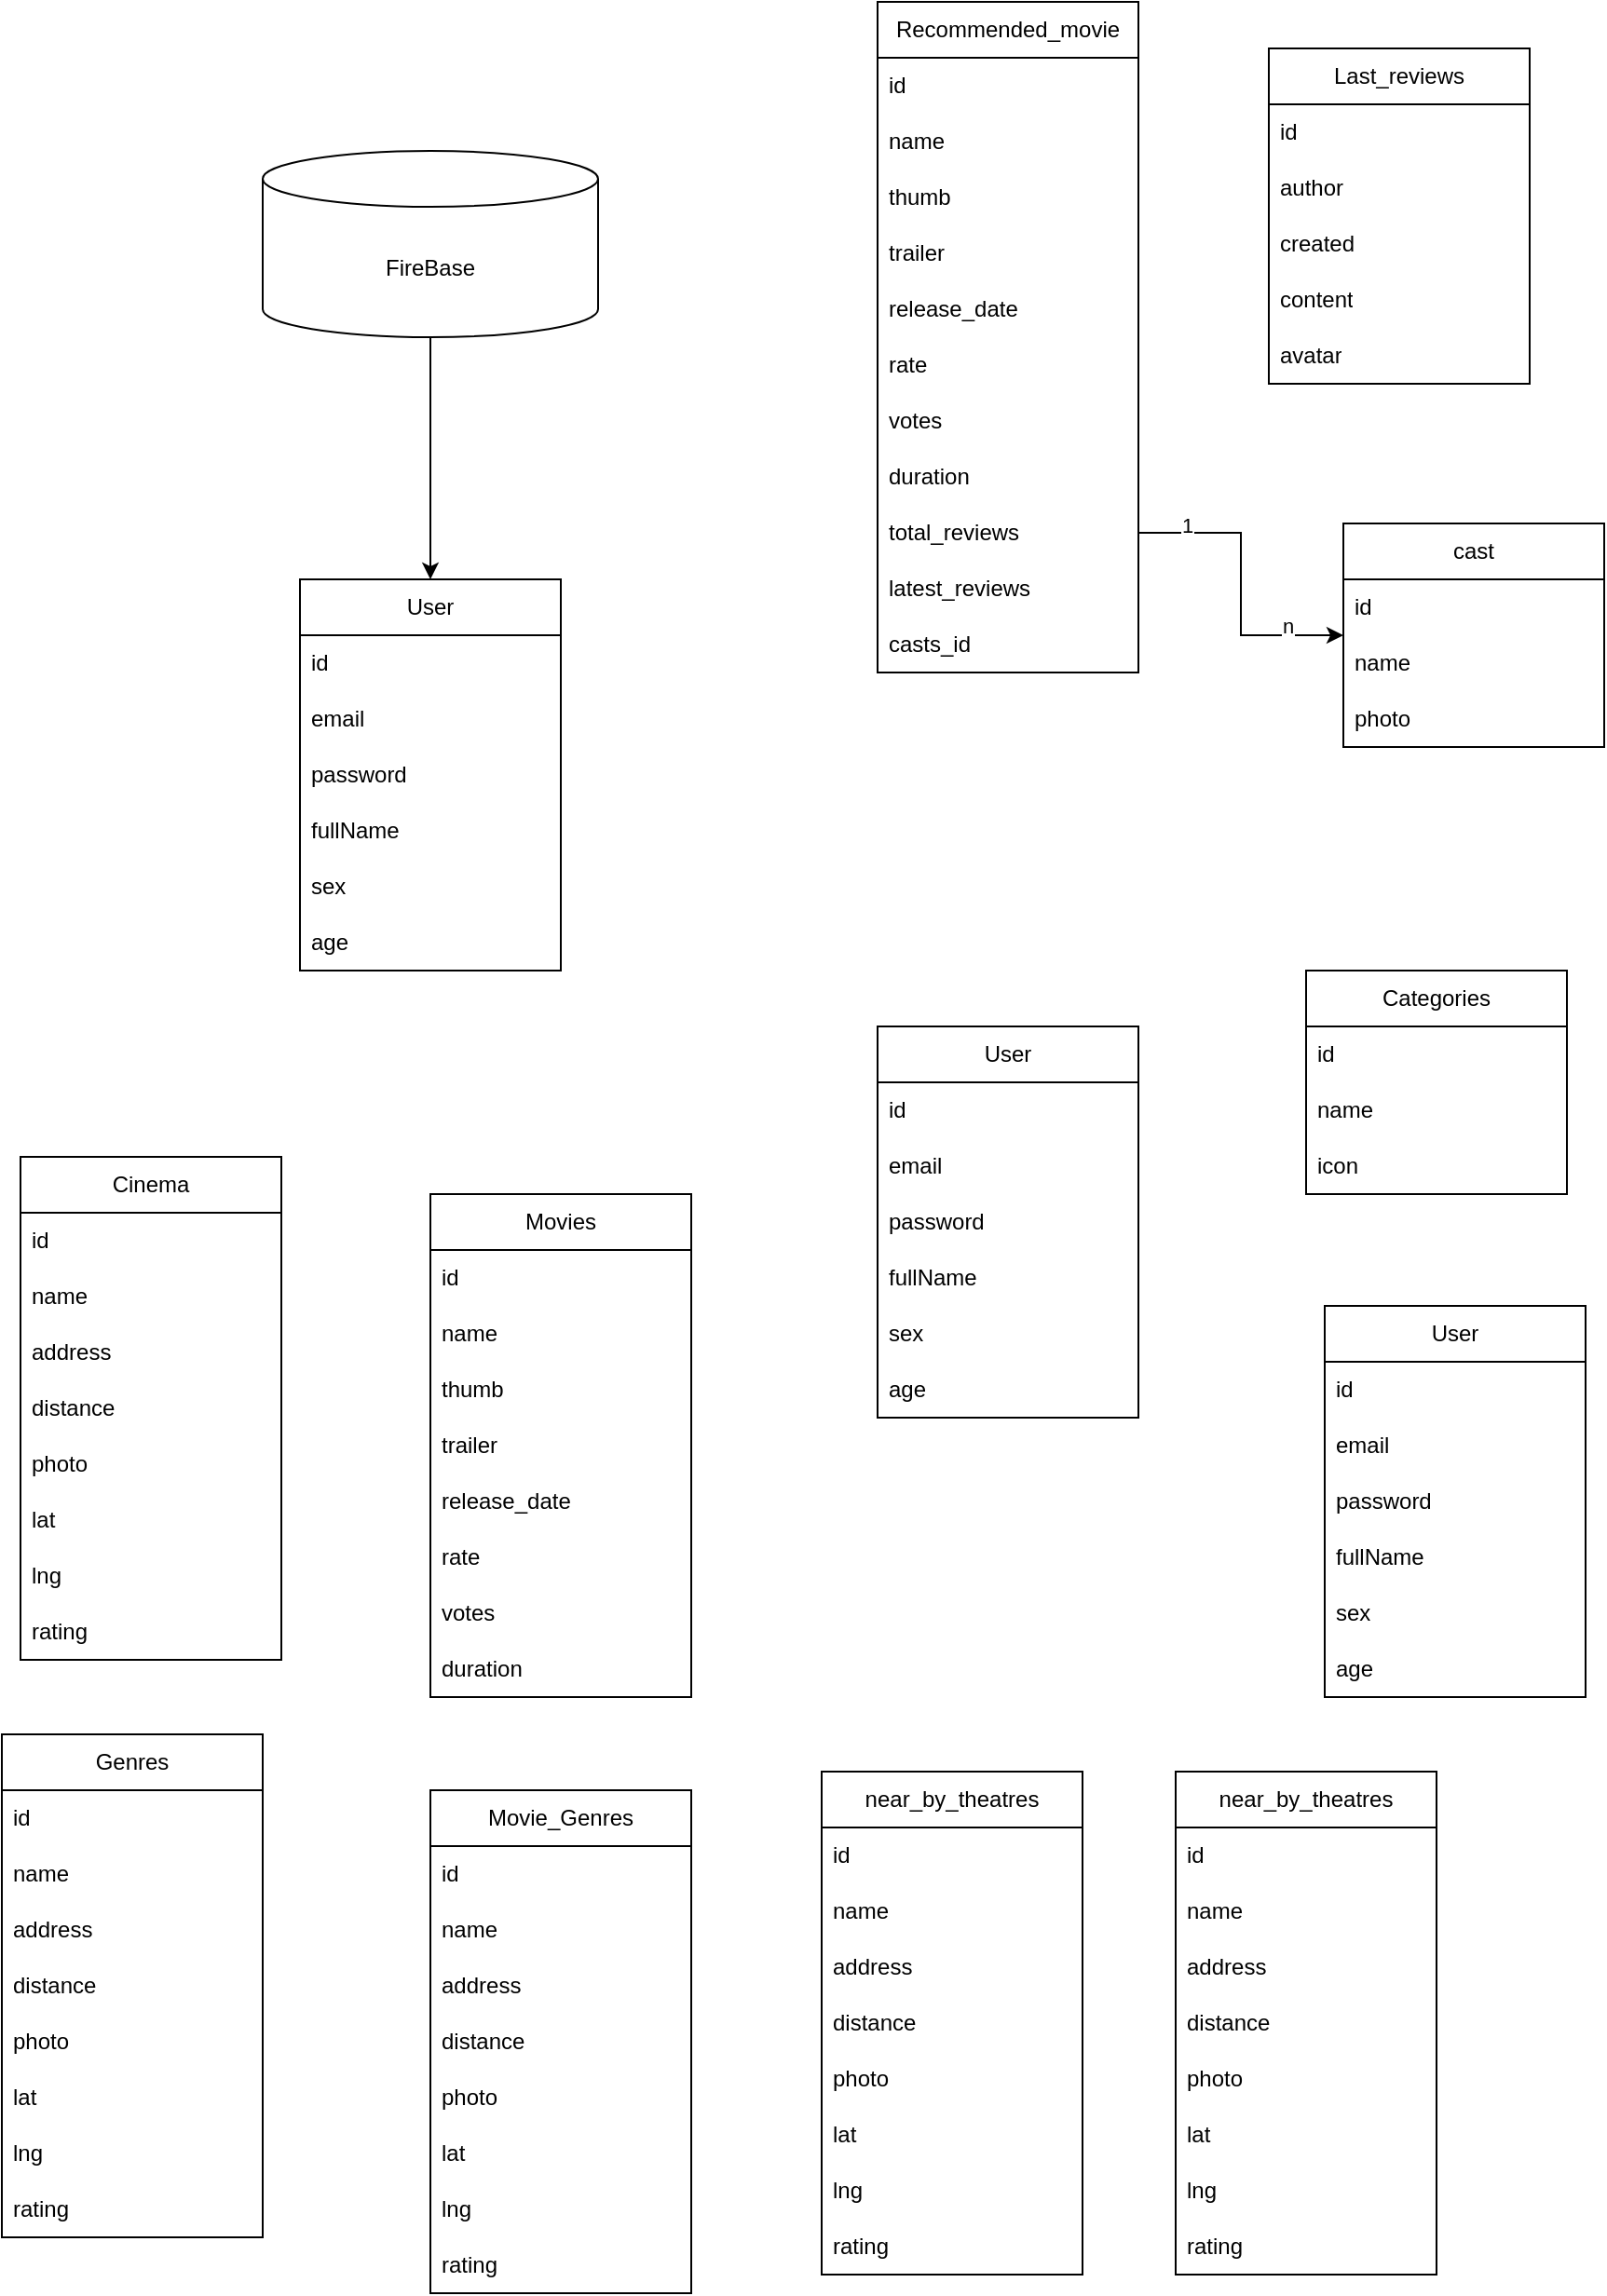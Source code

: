 <mxfile version="26.0.11">
  <diagram name="Page-1" id="Q-nyS9KuIVmueJ5uQd6U">
    <mxGraphModel dx="1066" dy="575" grid="1" gridSize="10" guides="1" tooltips="1" connect="1" arrows="1" fold="1" page="1" pageScale="1" pageWidth="3300" pageHeight="4681" math="0" shadow="0">
      <root>
        <mxCell id="0" />
        <mxCell id="1" parent="0" />
        <mxCell id="6NZrqVtdTn9HIjlQaNLJ-13" value="User" style="swimlane;fontStyle=0;childLayout=stackLayout;horizontal=1;startSize=30;horizontalStack=0;resizeParent=1;resizeParentMax=0;resizeLast=0;collapsible=1;marginBottom=0;whiteSpace=wrap;html=1;" parent="1" vertex="1">
          <mxGeometry x="560" y="560" width="140" height="210" as="geometry" />
        </mxCell>
        <mxCell id="6NZrqVtdTn9HIjlQaNLJ-15" value="id" style="text;strokeColor=none;fillColor=none;align=left;verticalAlign=middle;spacingLeft=4;spacingRight=4;overflow=hidden;points=[[0,0.5],[1,0.5]];portConstraint=eastwest;rotatable=0;whiteSpace=wrap;html=1;" parent="6NZrqVtdTn9HIjlQaNLJ-13" vertex="1">
          <mxGeometry y="30" width="140" height="30" as="geometry" />
        </mxCell>
        <mxCell id="6NZrqVtdTn9HIjlQaNLJ-14" value="email" style="text;strokeColor=none;fillColor=none;align=left;verticalAlign=middle;spacingLeft=4;spacingRight=4;overflow=hidden;points=[[0,0.5],[1,0.5]];portConstraint=eastwest;rotatable=0;whiteSpace=wrap;html=1;" parent="6NZrqVtdTn9HIjlQaNLJ-13" vertex="1">
          <mxGeometry y="60" width="140" height="30" as="geometry" />
        </mxCell>
        <mxCell id="6NZrqVtdTn9HIjlQaNLJ-24" value="password" style="text;strokeColor=none;fillColor=none;align=left;verticalAlign=middle;spacingLeft=4;spacingRight=4;overflow=hidden;points=[[0,0.5],[1,0.5]];portConstraint=eastwest;rotatable=0;whiteSpace=wrap;html=1;" parent="6NZrqVtdTn9HIjlQaNLJ-13" vertex="1">
          <mxGeometry y="90" width="140" height="30" as="geometry" />
        </mxCell>
        <mxCell id="6NZrqVtdTn9HIjlQaNLJ-25" value="fullName" style="text;strokeColor=none;fillColor=none;align=left;verticalAlign=middle;spacingLeft=4;spacingRight=4;overflow=hidden;points=[[0,0.5],[1,0.5]];portConstraint=eastwest;rotatable=0;whiteSpace=wrap;html=1;" parent="6NZrqVtdTn9HIjlQaNLJ-13" vertex="1">
          <mxGeometry y="120" width="140" height="30" as="geometry" />
        </mxCell>
        <mxCell id="6NZrqVtdTn9HIjlQaNLJ-22" value="sex" style="text;strokeColor=none;fillColor=none;align=left;verticalAlign=middle;spacingLeft=4;spacingRight=4;overflow=hidden;points=[[0,0.5],[1,0.5]];portConstraint=eastwest;rotatable=0;whiteSpace=wrap;html=1;" parent="6NZrqVtdTn9HIjlQaNLJ-13" vertex="1">
          <mxGeometry y="150" width="140" height="30" as="geometry" />
        </mxCell>
        <mxCell id="6NZrqVtdTn9HIjlQaNLJ-23" value="age" style="text;strokeColor=none;fillColor=none;align=left;verticalAlign=middle;spacingLeft=4;spacingRight=4;overflow=hidden;points=[[0,0.5],[1,0.5]];portConstraint=eastwest;rotatable=0;whiteSpace=wrap;html=1;" parent="6NZrqVtdTn9HIjlQaNLJ-13" vertex="1">
          <mxGeometry y="180" width="140" height="30" as="geometry" />
        </mxCell>
        <mxCell id="6NZrqVtdTn9HIjlQaNLJ-26" style="edgeStyle=orthogonalEdgeStyle;rounded=0;orthogonalLoop=1;jettySize=auto;html=1;exitX=0.5;exitY=1;exitDx=0;exitDy=0;exitPerimeter=0;entryX=0.5;entryY=0;entryDx=0;entryDy=0;" parent="1" source="6NZrqVtdTn9HIjlQaNLJ-21" target="6NZrqVtdTn9HIjlQaNLJ-13" edge="1">
          <mxGeometry relative="1" as="geometry" />
        </mxCell>
        <mxCell id="6NZrqVtdTn9HIjlQaNLJ-21" value="FireBase" style="shape=cylinder3;whiteSpace=wrap;html=1;boundedLbl=1;backgroundOutline=1;size=15;" parent="1" vertex="1">
          <mxGeometry x="540" y="330" width="180" height="100" as="geometry" />
        </mxCell>
        <mxCell id="bmqXEZtZJGvoSASjeQCw-1" value="cast" style="swimlane;fontStyle=0;childLayout=stackLayout;horizontal=1;startSize=30;horizontalStack=0;resizeParent=1;resizeParentMax=0;resizeLast=0;collapsible=1;marginBottom=0;whiteSpace=wrap;html=1;" vertex="1" parent="1">
          <mxGeometry x="1120" y="530" width="140" height="120" as="geometry" />
        </mxCell>
        <mxCell id="bmqXEZtZJGvoSASjeQCw-2" value="id" style="text;strokeColor=none;fillColor=none;align=left;verticalAlign=middle;spacingLeft=4;spacingRight=4;overflow=hidden;points=[[0,0.5],[1,0.5]];portConstraint=eastwest;rotatable=0;whiteSpace=wrap;html=1;" vertex="1" parent="bmqXEZtZJGvoSASjeQCw-1">
          <mxGeometry y="30" width="140" height="30" as="geometry" />
        </mxCell>
        <mxCell id="bmqXEZtZJGvoSASjeQCw-3" value="name " style="text;strokeColor=none;fillColor=none;align=left;verticalAlign=middle;spacingLeft=4;spacingRight=4;overflow=hidden;points=[[0,0.5],[1,0.5]];portConstraint=eastwest;rotatable=0;whiteSpace=wrap;html=1;" vertex="1" parent="bmqXEZtZJGvoSASjeQCw-1">
          <mxGeometry y="60" width="140" height="30" as="geometry" />
        </mxCell>
        <mxCell id="bmqXEZtZJGvoSASjeQCw-56" value="photo  " style="text;strokeColor=none;fillColor=none;align=left;verticalAlign=middle;spacingLeft=4;spacingRight=4;overflow=hidden;points=[[0,0.5],[1,0.5]];portConstraint=eastwest;rotatable=0;whiteSpace=wrap;html=1;" vertex="1" parent="bmqXEZtZJGvoSASjeQCw-1">
          <mxGeometry y="90" width="140" height="30" as="geometry" />
        </mxCell>
        <mxCell id="bmqXEZtZJGvoSASjeQCw-8" value="Categories" style="swimlane;fontStyle=0;childLayout=stackLayout;horizontal=1;startSize=30;horizontalStack=0;resizeParent=1;resizeParentMax=0;resizeLast=0;collapsible=1;marginBottom=0;whiteSpace=wrap;html=1;" vertex="1" parent="1">
          <mxGeometry x="1100" y="770" width="140" height="120" as="geometry" />
        </mxCell>
        <mxCell id="bmqXEZtZJGvoSASjeQCw-9" value="id" style="text;strokeColor=none;fillColor=none;align=left;verticalAlign=middle;spacingLeft=4;spacingRight=4;overflow=hidden;points=[[0,0.5],[1,0.5]];portConstraint=eastwest;rotatable=0;whiteSpace=wrap;html=1;" vertex="1" parent="bmqXEZtZJGvoSASjeQCw-8">
          <mxGeometry y="30" width="140" height="30" as="geometry" />
        </mxCell>
        <mxCell id="bmqXEZtZJGvoSASjeQCw-10" value="name" style="text;strokeColor=none;fillColor=none;align=left;verticalAlign=middle;spacingLeft=4;spacingRight=4;overflow=hidden;points=[[0,0.5],[1,0.5]];portConstraint=eastwest;rotatable=0;whiteSpace=wrap;html=1;" vertex="1" parent="bmqXEZtZJGvoSASjeQCw-8">
          <mxGeometry y="60" width="140" height="30" as="geometry" />
        </mxCell>
        <mxCell id="bmqXEZtZJGvoSASjeQCw-11" value="icon" style="text;strokeColor=none;fillColor=none;align=left;verticalAlign=middle;spacingLeft=4;spacingRight=4;overflow=hidden;points=[[0,0.5],[1,0.5]];portConstraint=eastwest;rotatable=0;whiteSpace=wrap;html=1;" vertex="1" parent="bmqXEZtZJGvoSASjeQCw-8">
          <mxGeometry y="90" width="140" height="30" as="geometry" />
        </mxCell>
        <mxCell id="bmqXEZtZJGvoSASjeQCw-15" value="Last_reviews" style="swimlane;fontStyle=0;childLayout=stackLayout;horizontal=1;startSize=30;horizontalStack=0;resizeParent=1;resizeParentMax=0;resizeLast=0;collapsible=1;marginBottom=0;whiteSpace=wrap;html=1;" vertex="1" parent="1">
          <mxGeometry x="1080" y="275" width="140" height="180" as="geometry" />
        </mxCell>
        <mxCell id="bmqXEZtZJGvoSASjeQCw-16" value="id" style="text;strokeColor=none;fillColor=none;align=left;verticalAlign=middle;spacingLeft=4;spacingRight=4;overflow=hidden;points=[[0,0.5],[1,0.5]];portConstraint=eastwest;rotatable=0;whiteSpace=wrap;html=1;" vertex="1" parent="bmqXEZtZJGvoSASjeQCw-15">
          <mxGeometry y="30" width="140" height="30" as="geometry" />
        </mxCell>
        <mxCell id="bmqXEZtZJGvoSASjeQCw-17" value="author " style="text;strokeColor=none;fillColor=none;align=left;verticalAlign=middle;spacingLeft=4;spacingRight=4;overflow=hidden;points=[[0,0.5],[1,0.5]];portConstraint=eastwest;rotatable=0;whiteSpace=wrap;html=1;" vertex="1" parent="bmqXEZtZJGvoSASjeQCw-15">
          <mxGeometry y="60" width="140" height="30" as="geometry" />
        </mxCell>
        <mxCell id="bmqXEZtZJGvoSASjeQCw-18" value="created " style="text;strokeColor=none;fillColor=none;align=left;verticalAlign=middle;spacingLeft=4;spacingRight=4;overflow=hidden;points=[[0,0.5],[1,0.5]];portConstraint=eastwest;rotatable=0;whiteSpace=wrap;html=1;" vertex="1" parent="bmqXEZtZJGvoSASjeQCw-15">
          <mxGeometry y="90" width="140" height="30" as="geometry" />
        </mxCell>
        <mxCell id="bmqXEZtZJGvoSASjeQCw-19" value="content " style="text;strokeColor=none;fillColor=none;align=left;verticalAlign=middle;spacingLeft=4;spacingRight=4;overflow=hidden;points=[[0,0.5],[1,0.5]];portConstraint=eastwest;rotatable=0;whiteSpace=wrap;html=1;" vertex="1" parent="bmqXEZtZJGvoSASjeQCw-15">
          <mxGeometry y="120" width="140" height="30" as="geometry" />
        </mxCell>
        <mxCell id="bmqXEZtZJGvoSASjeQCw-20" value="avatar " style="text;strokeColor=none;fillColor=none;align=left;verticalAlign=middle;spacingLeft=4;spacingRight=4;overflow=hidden;points=[[0,0.5],[1,0.5]];portConstraint=eastwest;rotatable=0;whiteSpace=wrap;html=1;" vertex="1" parent="bmqXEZtZJGvoSASjeQCw-15">
          <mxGeometry y="150" width="140" height="30" as="geometry" />
        </mxCell>
        <mxCell id="bmqXEZtZJGvoSASjeQCw-22" value="User" style="swimlane;fontStyle=0;childLayout=stackLayout;horizontal=1;startSize=30;horizontalStack=0;resizeParent=1;resizeParentMax=0;resizeLast=0;collapsible=1;marginBottom=0;whiteSpace=wrap;html=1;" vertex="1" parent="1">
          <mxGeometry x="870" y="800" width="140" height="210" as="geometry" />
        </mxCell>
        <mxCell id="bmqXEZtZJGvoSASjeQCw-23" value="id" style="text;strokeColor=none;fillColor=none;align=left;verticalAlign=middle;spacingLeft=4;spacingRight=4;overflow=hidden;points=[[0,0.5],[1,0.5]];portConstraint=eastwest;rotatable=0;whiteSpace=wrap;html=1;" vertex="1" parent="bmqXEZtZJGvoSASjeQCw-22">
          <mxGeometry y="30" width="140" height="30" as="geometry" />
        </mxCell>
        <mxCell id="bmqXEZtZJGvoSASjeQCw-24" value="email" style="text;strokeColor=none;fillColor=none;align=left;verticalAlign=middle;spacingLeft=4;spacingRight=4;overflow=hidden;points=[[0,0.5],[1,0.5]];portConstraint=eastwest;rotatable=0;whiteSpace=wrap;html=1;" vertex="1" parent="bmqXEZtZJGvoSASjeQCw-22">
          <mxGeometry y="60" width="140" height="30" as="geometry" />
        </mxCell>
        <mxCell id="bmqXEZtZJGvoSASjeQCw-25" value="password" style="text;strokeColor=none;fillColor=none;align=left;verticalAlign=middle;spacingLeft=4;spacingRight=4;overflow=hidden;points=[[0,0.5],[1,0.5]];portConstraint=eastwest;rotatable=0;whiteSpace=wrap;html=1;" vertex="1" parent="bmqXEZtZJGvoSASjeQCw-22">
          <mxGeometry y="90" width="140" height="30" as="geometry" />
        </mxCell>
        <mxCell id="bmqXEZtZJGvoSASjeQCw-26" value="fullName" style="text;strokeColor=none;fillColor=none;align=left;verticalAlign=middle;spacingLeft=4;spacingRight=4;overflow=hidden;points=[[0,0.5],[1,0.5]];portConstraint=eastwest;rotatable=0;whiteSpace=wrap;html=1;" vertex="1" parent="bmqXEZtZJGvoSASjeQCw-22">
          <mxGeometry y="120" width="140" height="30" as="geometry" />
        </mxCell>
        <mxCell id="bmqXEZtZJGvoSASjeQCw-27" value="sex" style="text;strokeColor=none;fillColor=none;align=left;verticalAlign=middle;spacingLeft=4;spacingRight=4;overflow=hidden;points=[[0,0.5],[1,0.5]];portConstraint=eastwest;rotatable=0;whiteSpace=wrap;html=1;" vertex="1" parent="bmqXEZtZJGvoSASjeQCw-22">
          <mxGeometry y="150" width="140" height="30" as="geometry" />
        </mxCell>
        <mxCell id="bmqXEZtZJGvoSASjeQCw-28" value="age" style="text;strokeColor=none;fillColor=none;align=left;verticalAlign=middle;spacingLeft=4;spacingRight=4;overflow=hidden;points=[[0,0.5],[1,0.5]];portConstraint=eastwest;rotatable=0;whiteSpace=wrap;html=1;" vertex="1" parent="bmqXEZtZJGvoSASjeQCw-22">
          <mxGeometry y="180" width="140" height="30" as="geometry" />
        </mxCell>
        <mxCell id="bmqXEZtZJGvoSASjeQCw-29" value="Recommended_movie" style="swimlane;fontStyle=0;childLayout=stackLayout;horizontal=1;startSize=30;horizontalStack=0;resizeParent=1;resizeParentMax=0;resizeLast=0;collapsible=1;marginBottom=0;whiteSpace=wrap;html=1;" vertex="1" parent="1">
          <mxGeometry x="870" y="250" width="140" height="360" as="geometry" />
        </mxCell>
        <mxCell id="bmqXEZtZJGvoSASjeQCw-30" value="id" style="text;strokeColor=none;fillColor=none;align=left;verticalAlign=middle;spacingLeft=4;spacingRight=4;overflow=hidden;points=[[0,0.5],[1,0.5]];portConstraint=eastwest;rotatable=0;whiteSpace=wrap;html=1;" vertex="1" parent="bmqXEZtZJGvoSASjeQCw-29">
          <mxGeometry y="30" width="140" height="30" as="geometry" />
        </mxCell>
        <mxCell id="bmqXEZtZJGvoSASjeQCw-31" value="name" style="text;strokeColor=none;fillColor=none;align=left;verticalAlign=middle;spacingLeft=4;spacingRight=4;overflow=hidden;points=[[0,0.5],[1,0.5]];portConstraint=eastwest;rotatable=0;whiteSpace=wrap;html=1;" vertex="1" parent="bmqXEZtZJGvoSASjeQCw-29">
          <mxGeometry y="60" width="140" height="30" as="geometry" />
        </mxCell>
        <mxCell id="bmqXEZtZJGvoSASjeQCw-32" value="thumb " style="text;strokeColor=none;fillColor=none;align=left;verticalAlign=middle;spacingLeft=4;spacingRight=4;overflow=hidden;points=[[0,0.5],[1,0.5]];portConstraint=eastwest;rotatable=0;whiteSpace=wrap;html=1;" vertex="1" parent="bmqXEZtZJGvoSASjeQCw-29">
          <mxGeometry y="90" width="140" height="30" as="geometry" />
        </mxCell>
        <mxCell id="bmqXEZtZJGvoSASjeQCw-33" value="trailer " style="text;strokeColor=none;fillColor=none;align=left;verticalAlign=middle;spacingLeft=4;spacingRight=4;overflow=hidden;points=[[0,0.5],[1,0.5]];portConstraint=eastwest;rotatable=0;whiteSpace=wrap;html=1;" vertex="1" parent="bmqXEZtZJGvoSASjeQCw-29">
          <mxGeometry y="120" width="140" height="30" as="geometry" />
        </mxCell>
        <mxCell id="bmqXEZtZJGvoSASjeQCw-34" value="release_date " style="text;strokeColor=none;fillColor=none;align=left;verticalAlign=middle;spacingLeft=4;spacingRight=4;overflow=hidden;points=[[0,0.5],[1,0.5]];portConstraint=eastwest;rotatable=0;whiteSpace=wrap;html=1;" vertex="1" parent="bmqXEZtZJGvoSASjeQCw-29">
          <mxGeometry y="150" width="140" height="30" as="geometry" />
        </mxCell>
        <mxCell id="bmqXEZtZJGvoSASjeQCw-50" value="rate " style="text;strokeColor=none;fillColor=none;align=left;verticalAlign=middle;spacingLeft=4;spacingRight=4;overflow=hidden;points=[[0,0.5],[1,0.5]];portConstraint=eastwest;rotatable=0;whiteSpace=wrap;html=1;" vertex="1" parent="bmqXEZtZJGvoSASjeQCw-29">
          <mxGeometry y="180" width="140" height="30" as="geometry" />
        </mxCell>
        <mxCell id="bmqXEZtZJGvoSASjeQCw-51" value="votes " style="text;strokeColor=none;fillColor=none;align=left;verticalAlign=middle;spacingLeft=4;spacingRight=4;overflow=hidden;points=[[0,0.5],[1,0.5]];portConstraint=eastwest;rotatable=0;whiteSpace=wrap;html=1;" vertex="1" parent="bmqXEZtZJGvoSASjeQCw-29">
          <mxGeometry y="210" width="140" height="30" as="geometry" />
        </mxCell>
        <mxCell id="bmqXEZtZJGvoSASjeQCw-53" value="duration " style="text;strokeColor=none;fillColor=none;align=left;verticalAlign=middle;spacingLeft=4;spacingRight=4;overflow=hidden;points=[[0,0.5],[1,0.5]];portConstraint=eastwest;rotatable=0;whiteSpace=wrap;html=1;" vertex="1" parent="bmqXEZtZJGvoSASjeQCw-29">
          <mxGeometry y="240" width="140" height="30" as="geometry" />
        </mxCell>
        <mxCell id="bmqXEZtZJGvoSASjeQCw-52" value="total_reviews " style="text;strokeColor=none;fillColor=none;align=left;verticalAlign=middle;spacingLeft=4;spacingRight=4;overflow=hidden;points=[[0,0.5],[1,0.5]];portConstraint=eastwest;rotatable=0;whiteSpace=wrap;html=1;" vertex="1" parent="bmqXEZtZJGvoSASjeQCw-29">
          <mxGeometry y="270" width="140" height="30" as="geometry" />
        </mxCell>
        <mxCell id="bmqXEZtZJGvoSASjeQCw-54" value="latest_reviews " style="text;strokeColor=none;fillColor=none;align=left;verticalAlign=middle;spacingLeft=4;spacingRight=4;overflow=hidden;points=[[0,0.5],[1,0.5]];portConstraint=eastwest;rotatable=0;whiteSpace=wrap;html=1;" vertex="1" parent="bmqXEZtZJGvoSASjeQCw-29">
          <mxGeometry y="300" width="140" height="30" as="geometry" />
        </mxCell>
        <mxCell id="bmqXEZtZJGvoSASjeQCw-35" value="casts_id" style="text;strokeColor=none;fillColor=none;align=left;verticalAlign=middle;spacingLeft=4;spacingRight=4;overflow=hidden;points=[[0,0.5],[1,0.5]];portConstraint=eastwest;rotatable=0;whiteSpace=wrap;html=1;" vertex="1" parent="bmqXEZtZJGvoSASjeQCw-29">
          <mxGeometry y="330" width="140" height="30" as="geometry" />
        </mxCell>
        <mxCell id="bmqXEZtZJGvoSASjeQCw-36" value="User" style="swimlane;fontStyle=0;childLayout=stackLayout;horizontal=1;startSize=30;horizontalStack=0;resizeParent=1;resizeParentMax=0;resizeLast=0;collapsible=1;marginBottom=0;whiteSpace=wrap;html=1;" vertex="1" parent="1">
          <mxGeometry x="1110" y="950" width="140" height="210" as="geometry" />
        </mxCell>
        <mxCell id="bmqXEZtZJGvoSASjeQCw-37" value="id" style="text;strokeColor=none;fillColor=none;align=left;verticalAlign=middle;spacingLeft=4;spacingRight=4;overflow=hidden;points=[[0,0.5],[1,0.5]];portConstraint=eastwest;rotatable=0;whiteSpace=wrap;html=1;" vertex="1" parent="bmqXEZtZJGvoSASjeQCw-36">
          <mxGeometry y="30" width="140" height="30" as="geometry" />
        </mxCell>
        <mxCell id="bmqXEZtZJGvoSASjeQCw-38" value="email" style="text;strokeColor=none;fillColor=none;align=left;verticalAlign=middle;spacingLeft=4;spacingRight=4;overflow=hidden;points=[[0,0.5],[1,0.5]];portConstraint=eastwest;rotatable=0;whiteSpace=wrap;html=1;" vertex="1" parent="bmqXEZtZJGvoSASjeQCw-36">
          <mxGeometry y="60" width="140" height="30" as="geometry" />
        </mxCell>
        <mxCell id="bmqXEZtZJGvoSASjeQCw-39" value="password" style="text;strokeColor=none;fillColor=none;align=left;verticalAlign=middle;spacingLeft=4;spacingRight=4;overflow=hidden;points=[[0,0.5],[1,0.5]];portConstraint=eastwest;rotatable=0;whiteSpace=wrap;html=1;" vertex="1" parent="bmqXEZtZJGvoSASjeQCw-36">
          <mxGeometry y="90" width="140" height="30" as="geometry" />
        </mxCell>
        <mxCell id="bmqXEZtZJGvoSASjeQCw-40" value="fullName" style="text;strokeColor=none;fillColor=none;align=left;verticalAlign=middle;spacingLeft=4;spacingRight=4;overflow=hidden;points=[[0,0.5],[1,0.5]];portConstraint=eastwest;rotatable=0;whiteSpace=wrap;html=1;" vertex="1" parent="bmqXEZtZJGvoSASjeQCw-36">
          <mxGeometry y="120" width="140" height="30" as="geometry" />
        </mxCell>
        <mxCell id="bmqXEZtZJGvoSASjeQCw-41" value="sex" style="text;strokeColor=none;fillColor=none;align=left;verticalAlign=middle;spacingLeft=4;spacingRight=4;overflow=hidden;points=[[0,0.5],[1,0.5]];portConstraint=eastwest;rotatable=0;whiteSpace=wrap;html=1;" vertex="1" parent="bmqXEZtZJGvoSASjeQCw-36">
          <mxGeometry y="150" width="140" height="30" as="geometry" />
        </mxCell>
        <mxCell id="bmqXEZtZJGvoSASjeQCw-42" value="age" style="text;strokeColor=none;fillColor=none;align=left;verticalAlign=middle;spacingLeft=4;spacingRight=4;overflow=hidden;points=[[0,0.5],[1,0.5]];portConstraint=eastwest;rotatable=0;whiteSpace=wrap;html=1;" vertex="1" parent="bmqXEZtZJGvoSASjeQCw-36">
          <mxGeometry y="180" width="140" height="30" as="geometry" />
        </mxCell>
        <mxCell id="bmqXEZtZJGvoSASjeQCw-43" value="Movies" style="swimlane;fontStyle=0;childLayout=stackLayout;horizontal=1;startSize=30;horizontalStack=0;resizeParent=1;resizeParentMax=0;resizeLast=0;collapsible=1;marginBottom=0;whiteSpace=wrap;html=1;" vertex="1" parent="1">
          <mxGeometry x="630" y="890" width="140" height="270" as="geometry" />
        </mxCell>
        <mxCell id="bmqXEZtZJGvoSASjeQCw-44" value="id" style="text;strokeColor=none;fillColor=none;align=left;verticalAlign=middle;spacingLeft=4;spacingRight=4;overflow=hidden;points=[[0,0.5],[1,0.5]];portConstraint=eastwest;rotatable=0;whiteSpace=wrap;html=1;" vertex="1" parent="bmqXEZtZJGvoSASjeQCw-43">
          <mxGeometry y="30" width="140" height="30" as="geometry" />
        </mxCell>
        <mxCell id="bmqXEZtZJGvoSASjeQCw-45" value="name" style="text;strokeColor=none;fillColor=none;align=left;verticalAlign=middle;spacingLeft=4;spacingRight=4;overflow=hidden;points=[[0,0.5],[1,0.5]];portConstraint=eastwest;rotatable=0;whiteSpace=wrap;html=1;" vertex="1" parent="bmqXEZtZJGvoSASjeQCw-43">
          <mxGeometry y="60" width="140" height="30" as="geometry" />
        </mxCell>
        <mxCell id="bmqXEZtZJGvoSASjeQCw-46" value="thumb " style="text;strokeColor=none;fillColor=none;align=left;verticalAlign=middle;spacingLeft=4;spacingRight=4;overflow=hidden;points=[[0,0.5],[1,0.5]];portConstraint=eastwest;rotatable=0;whiteSpace=wrap;html=1;" vertex="1" parent="bmqXEZtZJGvoSASjeQCw-43">
          <mxGeometry y="90" width="140" height="30" as="geometry" />
        </mxCell>
        <mxCell id="bmqXEZtZJGvoSASjeQCw-47" value="trailer " style="text;strokeColor=none;fillColor=none;align=left;verticalAlign=middle;spacingLeft=4;spacingRight=4;overflow=hidden;points=[[0,0.5],[1,0.5]];portConstraint=eastwest;rotatable=0;whiteSpace=wrap;html=1;" vertex="1" parent="bmqXEZtZJGvoSASjeQCw-43">
          <mxGeometry y="120" width="140" height="30" as="geometry" />
        </mxCell>
        <mxCell id="bmqXEZtZJGvoSASjeQCw-48" value="release_date " style="text;strokeColor=none;fillColor=none;align=left;verticalAlign=middle;spacingLeft=4;spacingRight=4;overflow=hidden;points=[[0,0.5],[1,0.5]];portConstraint=eastwest;rotatable=0;whiteSpace=wrap;html=1;" vertex="1" parent="bmqXEZtZJGvoSASjeQCw-43">
          <mxGeometry y="150" width="140" height="30" as="geometry" />
        </mxCell>
        <mxCell id="bmqXEZtZJGvoSASjeQCw-60" value="rate " style="text;strokeColor=none;fillColor=none;align=left;verticalAlign=middle;spacingLeft=4;spacingRight=4;overflow=hidden;points=[[0,0.5],[1,0.5]];portConstraint=eastwest;rotatable=0;whiteSpace=wrap;html=1;" vertex="1" parent="bmqXEZtZJGvoSASjeQCw-43">
          <mxGeometry y="180" width="140" height="30" as="geometry" />
        </mxCell>
        <mxCell id="bmqXEZtZJGvoSASjeQCw-61" value="votes " style="text;strokeColor=none;fillColor=none;align=left;verticalAlign=middle;spacingLeft=4;spacingRight=4;overflow=hidden;points=[[0,0.5],[1,0.5]];portConstraint=eastwest;rotatable=0;whiteSpace=wrap;html=1;" vertex="1" parent="bmqXEZtZJGvoSASjeQCw-43">
          <mxGeometry y="210" width="140" height="30" as="geometry" />
        </mxCell>
        <mxCell id="bmqXEZtZJGvoSASjeQCw-62" value="duration " style="text;strokeColor=none;fillColor=none;align=left;verticalAlign=middle;spacingLeft=4;spacingRight=4;overflow=hidden;points=[[0,0.5],[1,0.5]];portConstraint=eastwest;rotatable=0;whiteSpace=wrap;html=1;" vertex="1" parent="bmqXEZtZJGvoSASjeQCw-43">
          <mxGeometry y="240" width="140" height="30" as="geometry" />
        </mxCell>
        <mxCell id="bmqXEZtZJGvoSASjeQCw-57" style="edgeStyle=orthogonalEdgeStyle;rounded=0;orthogonalLoop=1;jettySize=auto;html=1;exitX=1;exitY=0.5;exitDx=0;exitDy=0;entryX=0;entryY=0.5;entryDx=0;entryDy=0;" edge="1" parent="1" source="bmqXEZtZJGvoSASjeQCw-52" target="bmqXEZtZJGvoSASjeQCw-1">
          <mxGeometry relative="1" as="geometry" />
        </mxCell>
        <mxCell id="bmqXEZtZJGvoSASjeQCw-58" value="1" style="edgeLabel;html=1;align=center;verticalAlign=middle;resizable=0;points=[];" vertex="1" connectable="0" parent="bmqXEZtZJGvoSASjeQCw-57">
          <mxGeometry x="-0.685" y="4" relative="1" as="geometry">
            <mxPoint as="offset" />
          </mxGeometry>
        </mxCell>
        <mxCell id="bmqXEZtZJGvoSASjeQCw-59" value="n" style="edgeLabel;html=1;align=center;verticalAlign=middle;resizable=0;points=[];" vertex="1" connectable="0" parent="bmqXEZtZJGvoSASjeQCw-57">
          <mxGeometry x="0.636" y="5" relative="1" as="geometry">
            <mxPoint as="offset" />
          </mxGeometry>
        </mxCell>
        <mxCell id="bmqXEZtZJGvoSASjeQCw-63" value="Cinema" style="swimlane;fontStyle=0;childLayout=stackLayout;horizontal=1;startSize=30;horizontalStack=0;resizeParent=1;resizeParentMax=0;resizeLast=0;collapsible=1;marginBottom=0;whiteSpace=wrap;html=1;" vertex="1" parent="1">
          <mxGeometry x="410" y="870" width="140" height="270" as="geometry" />
        </mxCell>
        <mxCell id="bmqXEZtZJGvoSASjeQCw-64" value="id" style="text;strokeColor=none;fillColor=none;align=left;verticalAlign=middle;spacingLeft=4;spacingRight=4;overflow=hidden;points=[[0,0.5],[1,0.5]];portConstraint=eastwest;rotatable=0;whiteSpace=wrap;html=1;" vertex="1" parent="bmqXEZtZJGvoSASjeQCw-63">
          <mxGeometry y="30" width="140" height="30" as="geometry" />
        </mxCell>
        <mxCell id="bmqXEZtZJGvoSASjeQCw-65" value="name" style="text;strokeColor=none;fillColor=none;align=left;verticalAlign=middle;spacingLeft=4;spacingRight=4;overflow=hidden;points=[[0,0.5],[1,0.5]];portConstraint=eastwest;rotatable=0;whiteSpace=wrap;html=1;" vertex="1" parent="bmqXEZtZJGvoSASjeQCw-63">
          <mxGeometry y="60" width="140" height="30" as="geometry" />
        </mxCell>
        <mxCell id="bmqXEZtZJGvoSASjeQCw-66" value="address " style="text;strokeColor=none;fillColor=none;align=left;verticalAlign=middle;spacingLeft=4;spacingRight=4;overflow=hidden;points=[[0,0.5],[1,0.5]];portConstraint=eastwest;rotatable=0;whiteSpace=wrap;html=1;" vertex="1" parent="bmqXEZtZJGvoSASjeQCw-63">
          <mxGeometry y="90" width="140" height="30" as="geometry" />
        </mxCell>
        <mxCell id="bmqXEZtZJGvoSASjeQCw-67" value="distance " style="text;strokeColor=none;fillColor=none;align=left;verticalAlign=middle;spacingLeft=4;spacingRight=4;overflow=hidden;points=[[0,0.5],[1,0.5]];portConstraint=eastwest;rotatable=0;whiteSpace=wrap;html=1;" vertex="1" parent="bmqXEZtZJGvoSASjeQCw-63">
          <mxGeometry y="120" width="140" height="30" as="geometry" />
        </mxCell>
        <mxCell id="bmqXEZtZJGvoSASjeQCw-68" value="photo " style="text;strokeColor=none;fillColor=none;align=left;verticalAlign=middle;spacingLeft=4;spacingRight=4;overflow=hidden;points=[[0,0.5],[1,0.5]];portConstraint=eastwest;rotatable=0;whiteSpace=wrap;html=1;" vertex="1" parent="bmqXEZtZJGvoSASjeQCw-63">
          <mxGeometry y="150" width="140" height="30" as="geometry" />
        </mxCell>
        <mxCell id="bmqXEZtZJGvoSASjeQCw-69" value="lat " style="text;strokeColor=none;fillColor=none;align=left;verticalAlign=middle;spacingLeft=4;spacingRight=4;overflow=hidden;points=[[0,0.5],[1,0.5]];portConstraint=eastwest;rotatable=0;whiteSpace=wrap;html=1;" vertex="1" parent="bmqXEZtZJGvoSASjeQCw-63">
          <mxGeometry y="180" width="140" height="30" as="geometry" />
        </mxCell>
        <mxCell id="bmqXEZtZJGvoSASjeQCw-70" value="lng " style="text;strokeColor=none;fillColor=none;align=left;verticalAlign=middle;spacingLeft=4;spacingRight=4;overflow=hidden;points=[[0,0.5],[1,0.5]];portConstraint=eastwest;rotatable=0;whiteSpace=wrap;html=1;" vertex="1" parent="bmqXEZtZJGvoSASjeQCw-63">
          <mxGeometry y="210" width="140" height="30" as="geometry" />
        </mxCell>
        <mxCell id="bmqXEZtZJGvoSASjeQCw-71" value="rating " style="text;strokeColor=none;fillColor=none;align=left;verticalAlign=middle;spacingLeft=4;spacingRight=4;overflow=hidden;points=[[0,0.5],[1,0.5]];portConstraint=eastwest;rotatable=0;whiteSpace=wrap;html=1;" vertex="1" parent="bmqXEZtZJGvoSASjeQCw-63">
          <mxGeometry y="240" width="140" height="30" as="geometry" />
        </mxCell>
        <mxCell id="bmqXEZtZJGvoSASjeQCw-72" value="Genres" style="swimlane;fontStyle=0;childLayout=stackLayout;horizontal=1;startSize=30;horizontalStack=0;resizeParent=1;resizeParentMax=0;resizeLast=0;collapsible=1;marginBottom=0;whiteSpace=wrap;html=1;" vertex="1" parent="1">
          <mxGeometry x="400" y="1180" width="140" height="270" as="geometry" />
        </mxCell>
        <mxCell id="bmqXEZtZJGvoSASjeQCw-73" value="id" style="text;strokeColor=none;fillColor=none;align=left;verticalAlign=middle;spacingLeft=4;spacingRight=4;overflow=hidden;points=[[0,0.5],[1,0.5]];portConstraint=eastwest;rotatable=0;whiteSpace=wrap;html=1;" vertex="1" parent="bmqXEZtZJGvoSASjeQCw-72">
          <mxGeometry y="30" width="140" height="30" as="geometry" />
        </mxCell>
        <mxCell id="bmqXEZtZJGvoSASjeQCw-74" value="name" style="text;strokeColor=none;fillColor=none;align=left;verticalAlign=middle;spacingLeft=4;spacingRight=4;overflow=hidden;points=[[0,0.5],[1,0.5]];portConstraint=eastwest;rotatable=0;whiteSpace=wrap;html=1;" vertex="1" parent="bmqXEZtZJGvoSASjeQCw-72">
          <mxGeometry y="60" width="140" height="30" as="geometry" />
        </mxCell>
        <mxCell id="bmqXEZtZJGvoSASjeQCw-75" value="address " style="text;strokeColor=none;fillColor=none;align=left;verticalAlign=middle;spacingLeft=4;spacingRight=4;overflow=hidden;points=[[0,0.5],[1,0.5]];portConstraint=eastwest;rotatable=0;whiteSpace=wrap;html=1;" vertex="1" parent="bmqXEZtZJGvoSASjeQCw-72">
          <mxGeometry y="90" width="140" height="30" as="geometry" />
        </mxCell>
        <mxCell id="bmqXEZtZJGvoSASjeQCw-76" value="distance " style="text;strokeColor=none;fillColor=none;align=left;verticalAlign=middle;spacingLeft=4;spacingRight=4;overflow=hidden;points=[[0,0.5],[1,0.5]];portConstraint=eastwest;rotatable=0;whiteSpace=wrap;html=1;" vertex="1" parent="bmqXEZtZJGvoSASjeQCw-72">
          <mxGeometry y="120" width="140" height="30" as="geometry" />
        </mxCell>
        <mxCell id="bmqXEZtZJGvoSASjeQCw-77" value="photo " style="text;strokeColor=none;fillColor=none;align=left;verticalAlign=middle;spacingLeft=4;spacingRight=4;overflow=hidden;points=[[0,0.5],[1,0.5]];portConstraint=eastwest;rotatable=0;whiteSpace=wrap;html=1;" vertex="1" parent="bmqXEZtZJGvoSASjeQCw-72">
          <mxGeometry y="150" width="140" height="30" as="geometry" />
        </mxCell>
        <mxCell id="bmqXEZtZJGvoSASjeQCw-78" value="lat " style="text;strokeColor=none;fillColor=none;align=left;verticalAlign=middle;spacingLeft=4;spacingRight=4;overflow=hidden;points=[[0,0.5],[1,0.5]];portConstraint=eastwest;rotatable=0;whiteSpace=wrap;html=1;" vertex="1" parent="bmqXEZtZJGvoSASjeQCw-72">
          <mxGeometry y="180" width="140" height="30" as="geometry" />
        </mxCell>
        <mxCell id="bmqXEZtZJGvoSASjeQCw-79" value="lng " style="text;strokeColor=none;fillColor=none;align=left;verticalAlign=middle;spacingLeft=4;spacingRight=4;overflow=hidden;points=[[0,0.5],[1,0.5]];portConstraint=eastwest;rotatable=0;whiteSpace=wrap;html=1;" vertex="1" parent="bmqXEZtZJGvoSASjeQCw-72">
          <mxGeometry y="210" width="140" height="30" as="geometry" />
        </mxCell>
        <mxCell id="bmqXEZtZJGvoSASjeQCw-80" value="rating " style="text;strokeColor=none;fillColor=none;align=left;verticalAlign=middle;spacingLeft=4;spacingRight=4;overflow=hidden;points=[[0,0.5],[1,0.5]];portConstraint=eastwest;rotatable=0;whiteSpace=wrap;html=1;" vertex="1" parent="bmqXEZtZJGvoSASjeQCw-72">
          <mxGeometry y="240" width="140" height="30" as="geometry" />
        </mxCell>
        <mxCell id="bmqXEZtZJGvoSASjeQCw-81" value="Movie_Genres" style="swimlane;fontStyle=0;childLayout=stackLayout;horizontal=1;startSize=30;horizontalStack=0;resizeParent=1;resizeParentMax=0;resizeLast=0;collapsible=1;marginBottom=0;whiteSpace=wrap;html=1;" vertex="1" parent="1">
          <mxGeometry x="630" y="1210" width="140" height="270" as="geometry" />
        </mxCell>
        <mxCell id="bmqXEZtZJGvoSASjeQCw-82" value="id" style="text;strokeColor=none;fillColor=none;align=left;verticalAlign=middle;spacingLeft=4;spacingRight=4;overflow=hidden;points=[[0,0.5],[1,0.5]];portConstraint=eastwest;rotatable=0;whiteSpace=wrap;html=1;" vertex="1" parent="bmqXEZtZJGvoSASjeQCw-81">
          <mxGeometry y="30" width="140" height="30" as="geometry" />
        </mxCell>
        <mxCell id="bmqXEZtZJGvoSASjeQCw-83" value="name" style="text;strokeColor=none;fillColor=none;align=left;verticalAlign=middle;spacingLeft=4;spacingRight=4;overflow=hidden;points=[[0,0.5],[1,0.5]];portConstraint=eastwest;rotatable=0;whiteSpace=wrap;html=1;" vertex="1" parent="bmqXEZtZJGvoSASjeQCw-81">
          <mxGeometry y="60" width="140" height="30" as="geometry" />
        </mxCell>
        <mxCell id="bmqXEZtZJGvoSASjeQCw-84" value="address " style="text;strokeColor=none;fillColor=none;align=left;verticalAlign=middle;spacingLeft=4;spacingRight=4;overflow=hidden;points=[[0,0.5],[1,0.5]];portConstraint=eastwest;rotatable=0;whiteSpace=wrap;html=1;" vertex="1" parent="bmqXEZtZJGvoSASjeQCw-81">
          <mxGeometry y="90" width="140" height="30" as="geometry" />
        </mxCell>
        <mxCell id="bmqXEZtZJGvoSASjeQCw-85" value="distance " style="text;strokeColor=none;fillColor=none;align=left;verticalAlign=middle;spacingLeft=4;spacingRight=4;overflow=hidden;points=[[0,0.5],[1,0.5]];portConstraint=eastwest;rotatable=0;whiteSpace=wrap;html=1;" vertex="1" parent="bmqXEZtZJGvoSASjeQCw-81">
          <mxGeometry y="120" width="140" height="30" as="geometry" />
        </mxCell>
        <mxCell id="bmqXEZtZJGvoSASjeQCw-86" value="photo " style="text;strokeColor=none;fillColor=none;align=left;verticalAlign=middle;spacingLeft=4;spacingRight=4;overflow=hidden;points=[[0,0.5],[1,0.5]];portConstraint=eastwest;rotatable=0;whiteSpace=wrap;html=1;" vertex="1" parent="bmqXEZtZJGvoSASjeQCw-81">
          <mxGeometry y="150" width="140" height="30" as="geometry" />
        </mxCell>
        <mxCell id="bmqXEZtZJGvoSASjeQCw-87" value="lat " style="text;strokeColor=none;fillColor=none;align=left;verticalAlign=middle;spacingLeft=4;spacingRight=4;overflow=hidden;points=[[0,0.5],[1,0.5]];portConstraint=eastwest;rotatable=0;whiteSpace=wrap;html=1;" vertex="1" parent="bmqXEZtZJGvoSASjeQCw-81">
          <mxGeometry y="180" width="140" height="30" as="geometry" />
        </mxCell>
        <mxCell id="bmqXEZtZJGvoSASjeQCw-88" value="lng " style="text;strokeColor=none;fillColor=none;align=left;verticalAlign=middle;spacingLeft=4;spacingRight=4;overflow=hidden;points=[[0,0.5],[1,0.5]];portConstraint=eastwest;rotatable=0;whiteSpace=wrap;html=1;" vertex="1" parent="bmqXEZtZJGvoSASjeQCw-81">
          <mxGeometry y="210" width="140" height="30" as="geometry" />
        </mxCell>
        <mxCell id="bmqXEZtZJGvoSASjeQCw-89" value="rating " style="text;strokeColor=none;fillColor=none;align=left;verticalAlign=middle;spacingLeft=4;spacingRight=4;overflow=hidden;points=[[0,0.5],[1,0.5]];portConstraint=eastwest;rotatable=0;whiteSpace=wrap;html=1;" vertex="1" parent="bmqXEZtZJGvoSASjeQCw-81">
          <mxGeometry y="240" width="140" height="30" as="geometry" />
        </mxCell>
        <mxCell id="bmqXEZtZJGvoSASjeQCw-90" value="near_by_theatres" style="swimlane;fontStyle=0;childLayout=stackLayout;horizontal=1;startSize=30;horizontalStack=0;resizeParent=1;resizeParentMax=0;resizeLast=0;collapsible=1;marginBottom=0;whiteSpace=wrap;html=1;" vertex="1" parent="1">
          <mxGeometry x="840" y="1200" width="140" height="270" as="geometry" />
        </mxCell>
        <mxCell id="bmqXEZtZJGvoSASjeQCw-91" value="id" style="text;strokeColor=none;fillColor=none;align=left;verticalAlign=middle;spacingLeft=4;spacingRight=4;overflow=hidden;points=[[0,0.5],[1,0.5]];portConstraint=eastwest;rotatable=0;whiteSpace=wrap;html=1;" vertex="1" parent="bmqXEZtZJGvoSASjeQCw-90">
          <mxGeometry y="30" width="140" height="30" as="geometry" />
        </mxCell>
        <mxCell id="bmqXEZtZJGvoSASjeQCw-92" value="name" style="text;strokeColor=none;fillColor=none;align=left;verticalAlign=middle;spacingLeft=4;spacingRight=4;overflow=hidden;points=[[0,0.5],[1,0.5]];portConstraint=eastwest;rotatable=0;whiteSpace=wrap;html=1;" vertex="1" parent="bmqXEZtZJGvoSASjeQCw-90">
          <mxGeometry y="60" width="140" height="30" as="geometry" />
        </mxCell>
        <mxCell id="bmqXEZtZJGvoSASjeQCw-93" value="address " style="text;strokeColor=none;fillColor=none;align=left;verticalAlign=middle;spacingLeft=4;spacingRight=4;overflow=hidden;points=[[0,0.5],[1,0.5]];portConstraint=eastwest;rotatable=0;whiteSpace=wrap;html=1;" vertex="1" parent="bmqXEZtZJGvoSASjeQCw-90">
          <mxGeometry y="90" width="140" height="30" as="geometry" />
        </mxCell>
        <mxCell id="bmqXEZtZJGvoSASjeQCw-94" value="distance " style="text;strokeColor=none;fillColor=none;align=left;verticalAlign=middle;spacingLeft=4;spacingRight=4;overflow=hidden;points=[[0,0.5],[1,0.5]];portConstraint=eastwest;rotatable=0;whiteSpace=wrap;html=1;" vertex="1" parent="bmqXEZtZJGvoSASjeQCw-90">
          <mxGeometry y="120" width="140" height="30" as="geometry" />
        </mxCell>
        <mxCell id="bmqXEZtZJGvoSASjeQCw-95" value="photo " style="text;strokeColor=none;fillColor=none;align=left;verticalAlign=middle;spacingLeft=4;spacingRight=4;overflow=hidden;points=[[0,0.5],[1,0.5]];portConstraint=eastwest;rotatable=0;whiteSpace=wrap;html=1;" vertex="1" parent="bmqXEZtZJGvoSASjeQCw-90">
          <mxGeometry y="150" width="140" height="30" as="geometry" />
        </mxCell>
        <mxCell id="bmqXEZtZJGvoSASjeQCw-96" value="lat " style="text;strokeColor=none;fillColor=none;align=left;verticalAlign=middle;spacingLeft=4;spacingRight=4;overflow=hidden;points=[[0,0.5],[1,0.5]];portConstraint=eastwest;rotatable=0;whiteSpace=wrap;html=1;" vertex="1" parent="bmqXEZtZJGvoSASjeQCw-90">
          <mxGeometry y="180" width="140" height="30" as="geometry" />
        </mxCell>
        <mxCell id="bmqXEZtZJGvoSASjeQCw-97" value="lng " style="text;strokeColor=none;fillColor=none;align=left;verticalAlign=middle;spacingLeft=4;spacingRight=4;overflow=hidden;points=[[0,0.5],[1,0.5]];portConstraint=eastwest;rotatable=0;whiteSpace=wrap;html=1;" vertex="1" parent="bmqXEZtZJGvoSASjeQCw-90">
          <mxGeometry y="210" width="140" height="30" as="geometry" />
        </mxCell>
        <mxCell id="bmqXEZtZJGvoSASjeQCw-98" value="rating " style="text;strokeColor=none;fillColor=none;align=left;verticalAlign=middle;spacingLeft=4;spacingRight=4;overflow=hidden;points=[[0,0.5],[1,0.5]];portConstraint=eastwest;rotatable=0;whiteSpace=wrap;html=1;" vertex="1" parent="bmqXEZtZJGvoSASjeQCw-90">
          <mxGeometry y="240" width="140" height="30" as="geometry" />
        </mxCell>
        <mxCell id="bmqXEZtZJGvoSASjeQCw-99" value="near_by_theatres" style="swimlane;fontStyle=0;childLayout=stackLayout;horizontal=1;startSize=30;horizontalStack=0;resizeParent=1;resizeParentMax=0;resizeLast=0;collapsible=1;marginBottom=0;whiteSpace=wrap;html=1;" vertex="1" parent="1">
          <mxGeometry x="1030" y="1200" width="140" height="270" as="geometry" />
        </mxCell>
        <mxCell id="bmqXEZtZJGvoSASjeQCw-100" value="id" style="text;strokeColor=none;fillColor=none;align=left;verticalAlign=middle;spacingLeft=4;spacingRight=4;overflow=hidden;points=[[0,0.5],[1,0.5]];portConstraint=eastwest;rotatable=0;whiteSpace=wrap;html=1;" vertex="1" parent="bmqXEZtZJGvoSASjeQCw-99">
          <mxGeometry y="30" width="140" height="30" as="geometry" />
        </mxCell>
        <mxCell id="bmqXEZtZJGvoSASjeQCw-101" value="name" style="text;strokeColor=none;fillColor=none;align=left;verticalAlign=middle;spacingLeft=4;spacingRight=4;overflow=hidden;points=[[0,0.5],[1,0.5]];portConstraint=eastwest;rotatable=0;whiteSpace=wrap;html=1;" vertex="1" parent="bmqXEZtZJGvoSASjeQCw-99">
          <mxGeometry y="60" width="140" height="30" as="geometry" />
        </mxCell>
        <mxCell id="bmqXEZtZJGvoSASjeQCw-102" value="address " style="text;strokeColor=none;fillColor=none;align=left;verticalAlign=middle;spacingLeft=4;spacingRight=4;overflow=hidden;points=[[0,0.5],[1,0.5]];portConstraint=eastwest;rotatable=0;whiteSpace=wrap;html=1;" vertex="1" parent="bmqXEZtZJGvoSASjeQCw-99">
          <mxGeometry y="90" width="140" height="30" as="geometry" />
        </mxCell>
        <mxCell id="bmqXEZtZJGvoSASjeQCw-103" value="distance " style="text;strokeColor=none;fillColor=none;align=left;verticalAlign=middle;spacingLeft=4;spacingRight=4;overflow=hidden;points=[[0,0.5],[1,0.5]];portConstraint=eastwest;rotatable=0;whiteSpace=wrap;html=1;" vertex="1" parent="bmqXEZtZJGvoSASjeQCw-99">
          <mxGeometry y="120" width="140" height="30" as="geometry" />
        </mxCell>
        <mxCell id="bmqXEZtZJGvoSASjeQCw-104" value="photo " style="text;strokeColor=none;fillColor=none;align=left;verticalAlign=middle;spacingLeft=4;spacingRight=4;overflow=hidden;points=[[0,0.5],[1,0.5]];portConstraint=eastwest;rotatable=0;whiteSpace=wrap;html=1;" vertex="1" parent="bmqXEZtZJGvoSASjeQCw-99">
          <mxGeometry y="150" width="140" height="30" as="geometry" />
        </mxCell>
        <mxCell id="bmqXEZtZJGvoSASjeQCw-105" value="lat " style="text;strokeColor=none;fillColor=none;align=left;verticalAlign=middle;spacingLeft=4;spacingRight=4;overflow=hidden;points=[[0,0.5],[1,0.5]];portConstraint=eastwest;rotatable=0;whiteSpace=wrap;html=1;" vertex="1" parent="bmqXEZtZJGvoSASjeQCw-99">
          <mxGeometry y="180" width="140" height="30" as="geometry" />
        </mxCell>
        <mxCell id="bmqXEZtZJGvoSASjeQCw-106" value="lng " style="text;strokeColor=none;fillColor=none;align=left;verticalAlign=middle;spacingLeft=4;spacingRight=4;overflow=hidden;points=[[0,0.5],[1,0.5]];portConstraint=eastwest;rotatable=0;whiteSpace=wrap;html=1;" vertex="1" parent="bmqXEZtZJGvoSASjeQCw-99">
          <mxGeometry y="210" width="140" height="30" as="geometry" />
        </mxCell>
        <mxCell id="bmqXEZtZJGvoSASjeQCw-107" value="rating " style="text;strokeColor=none;fillColor=none;align=left;verticalAlign=middle;spacingLeft=4;spacingRight=4;overflow=hidden;points=[[0,0.5],[1,0.5]];portConstraint=eastwest;rotatable=0;whiteSpace=wrap;html=1;" vertex="1" parent="bmqXEZtZJGvoSASjeQCw-99">
          <mxGeometry y="240" width="140" height="30" as="geometry" />
        </mxCell>
      </root>
    </mxGraphModel>
  </diagram>
</mxfile>
